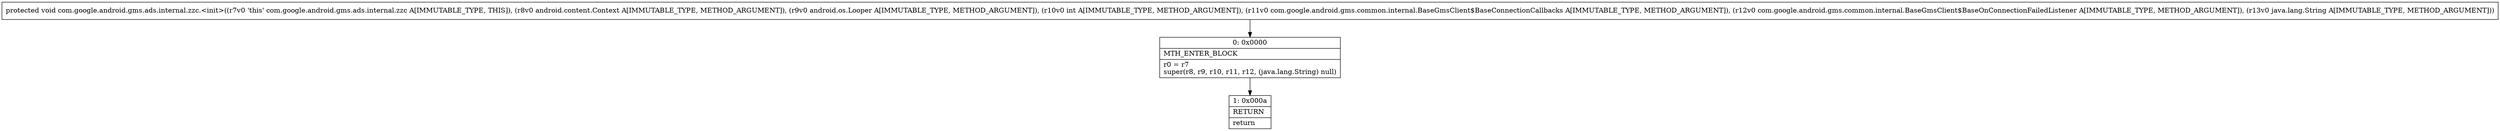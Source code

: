 digraph "CFG forcom.google.android.gms.ads.internal.zzc.\<init\>(Landroid\/content\/Context;Landroid\/os\/Looper;ILcom\/google\/android\/gms\/common\/internal\/BaseGmsClient$BaseConnectionCallbacks;Lcom\/google\/android\/gms\/common\/internal\/BaseGmsClient$BaseOnConnectionFailedListener;Ljava\/lang\/String;)V" {
Node_0 [shape=record,label="{0\:\ 0x0000|MTH_ENTER_BLOCK\l|r0 = r7\lsuper(r8, r9, r10, r11, r12, (java.lang.String) null)\l}"];
Node_1 [shape=record,label="{1\:\ 0x000a|RETURN\l|return\l}"];
MethodNode[shape=record,label="{protected void com.google.android.gms.ads.internal.zzc.\<init\>((r7v0 'this' com.google.android.gms.ads.internal.zzc A[IMMUTABLE_TYPE, THIS]), (r8v0 android.content.Context A[IMMUTABLE_TYPE, METHOD_ARGUMENT]), (r9v0 android.os.Looper A[IMMUTABLE_TYPE, METHOD_ARGUMENT]), (r10v0 int A[IMMUTABLE_TYPE, METHOD_ARGUMENT]), (r11v0 com.google.android.gms.common.internal.BaseGmsClient$BaseConnectionCallbacks A[IMMUTABLE_TYPE, METHOD_ARGUMENT]), (r12v0 com.google.android.gms.common.internal.BaseGmsClient$BaseOnConnectionFailedListener A[IMMUTABLE_TYPE, METHOD_ARGUMENT]), (r13v0 java.lang.String A[IMMUTABLE_TYPE, METHOD_ARGUMENT])) }"];
MethodNode -> Node_0;
Node_0 -> Node_1;
}

